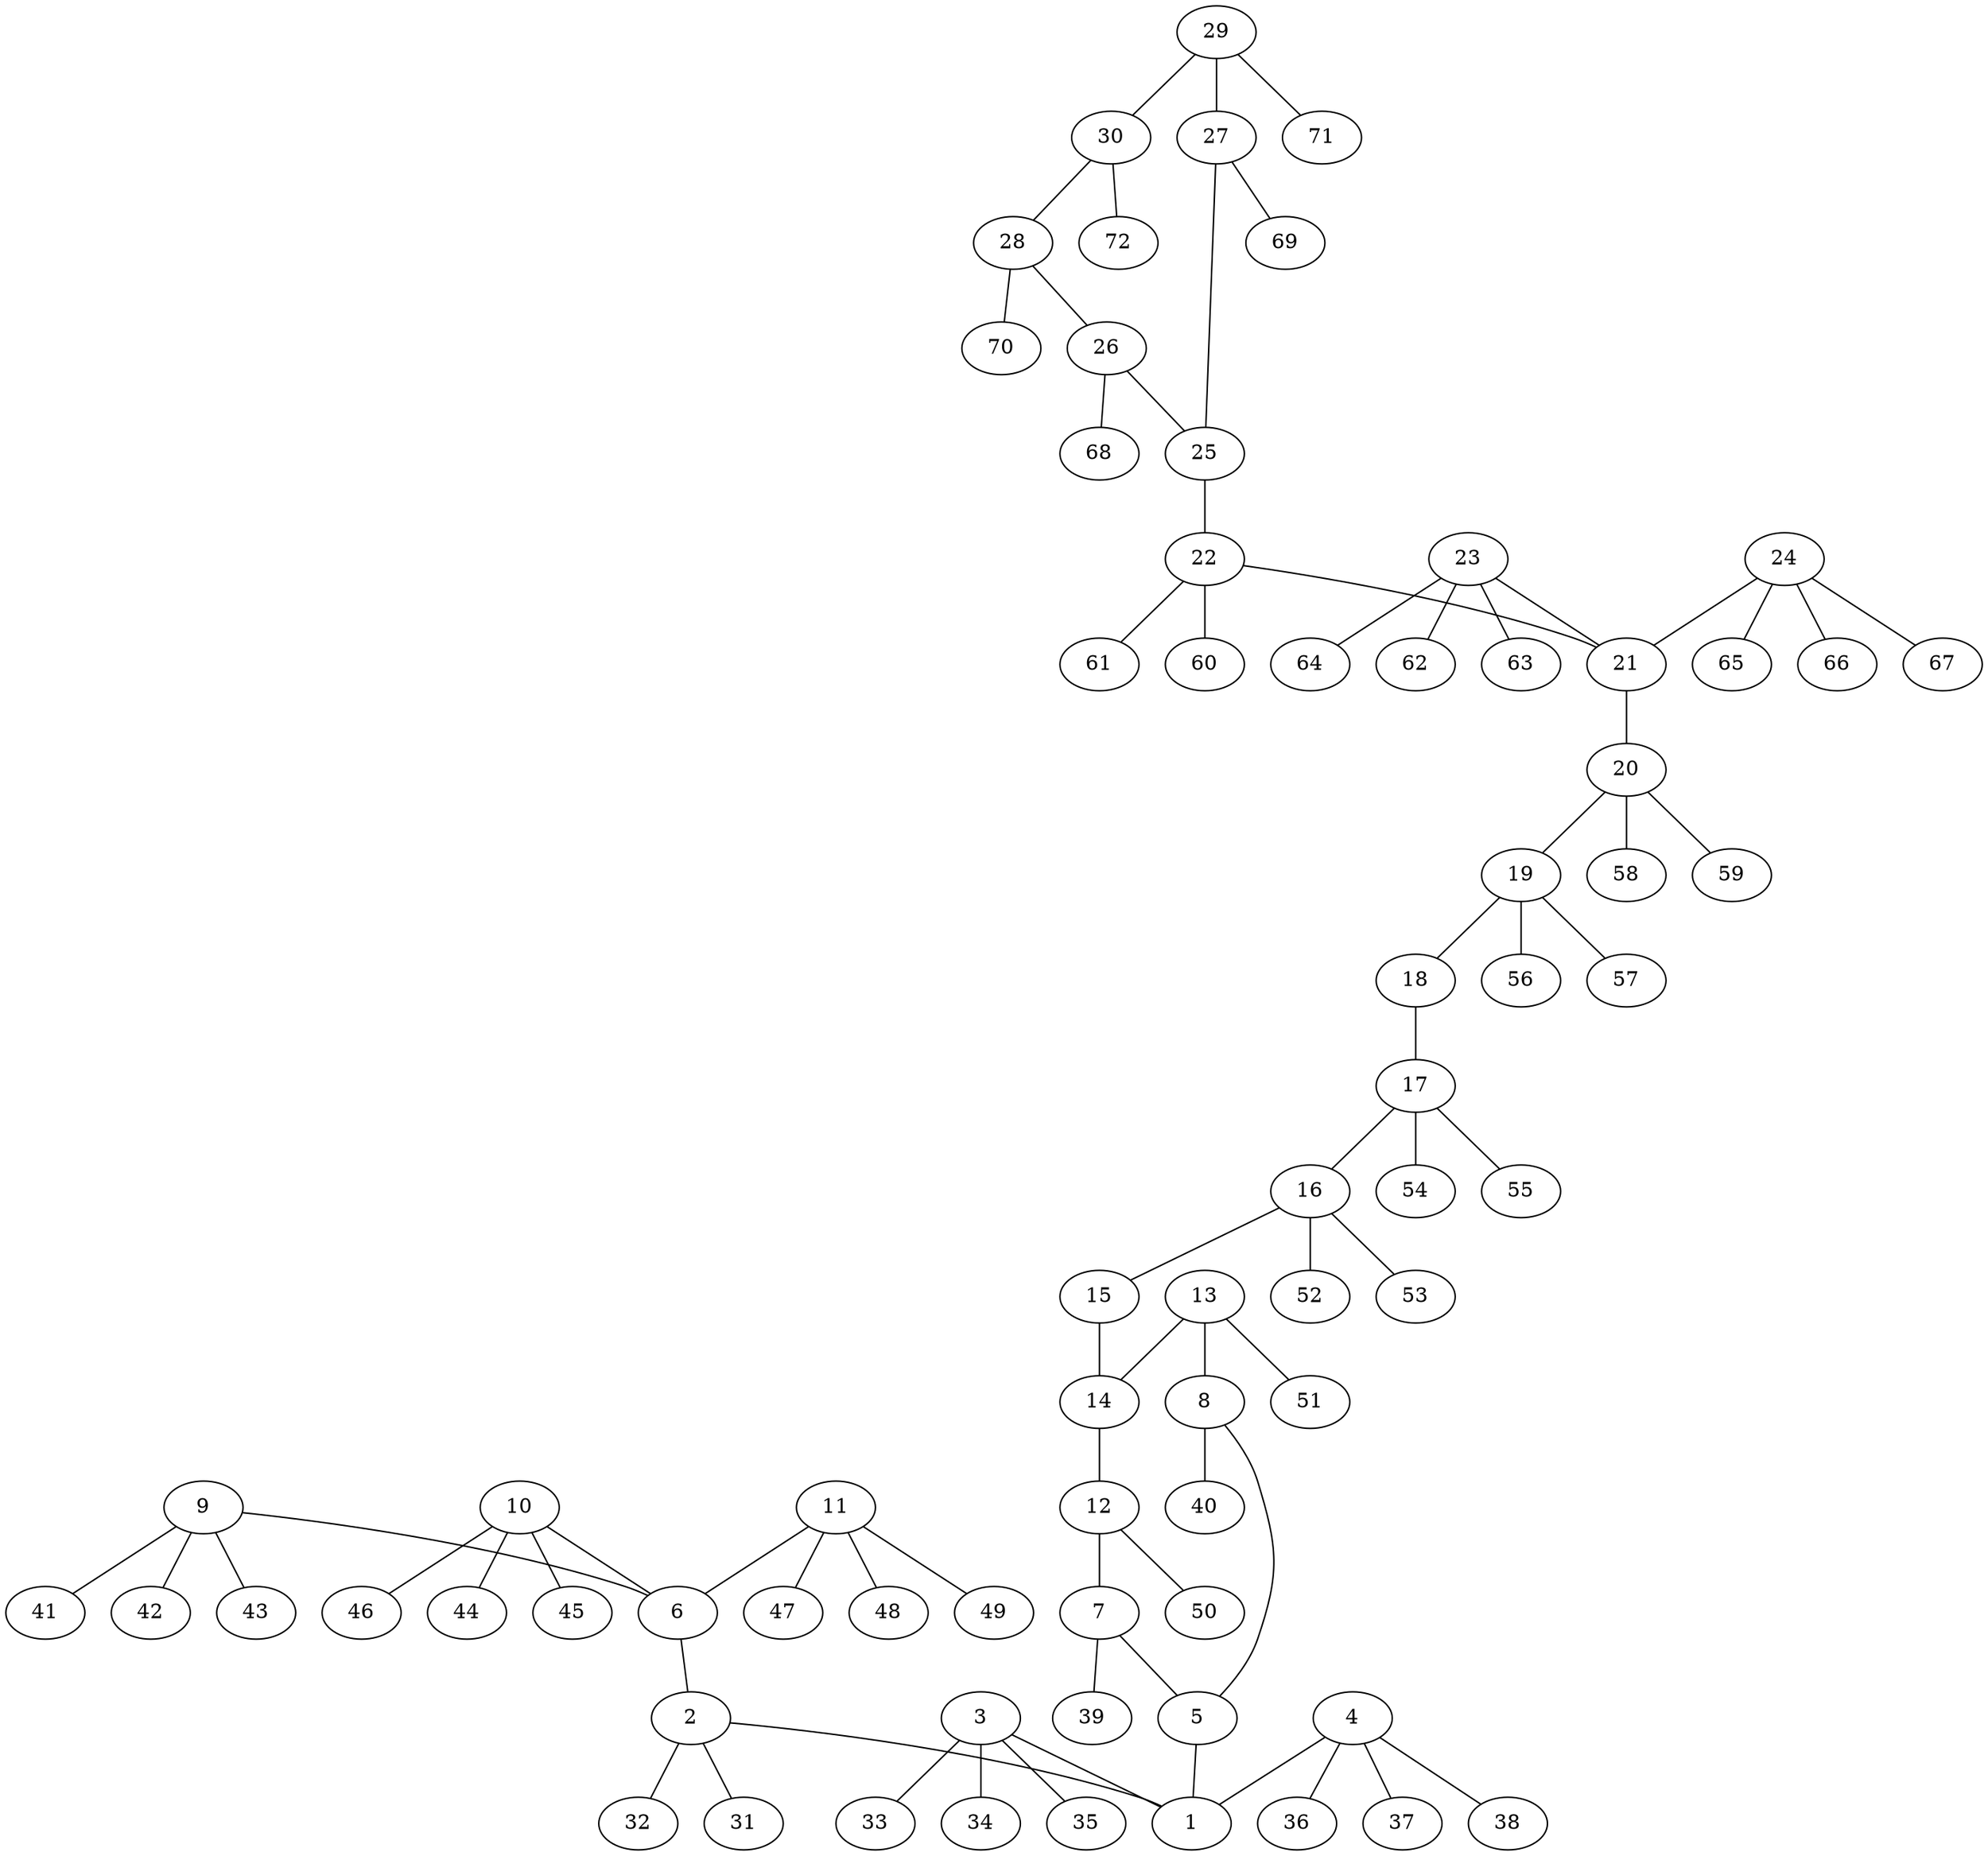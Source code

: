 graph molecule_3981 {
	1	 [chem=C];
	2	 [chem=C];
	2 -- 1	 [valence=1];
	31	 [chem=H];
	2 -- 31	 [valence=1];
	32	 [chem=H];
	2 -- 32	 [valence=1];
	3	 [chem=C];
	3 -- 1	 [valence=1];
	33	 [chem=H];
	3 -- 33	 [valence=1];
	34	 [chem=H];
	3 -- 34	 [valence=1];
	35	 [chem=H];
	3 -- 35	 [valence=1];
	4	 [chem=C];
	4 -- 1	 [valence=1];
	36	 [chem=H];
	4 -- 36	 [valence=1];
	37	 [chem=H];
	4 -- 37	 [valence=1];
	38	 [chem=H];
	4 -- 38	 [valence=1];
	5	 [chem=C];
	5 -- 1	 [valence=1];
	6	 [chem=C];
	6 -- 2	 [valence=1];
	7	 [chem=C];
	7 -- 5	 [valence=2];
	39	 [chem=H];
	7 -- 39	 [valence=1];
	8	 [chem=C];
	8 -- 5	 [valence=1];
	40	 [chem=H];
	8 -- 40	 [valence=1];
	9	 [chem=C];
	9 -- 6	 [valence=1];
	41	 [chem=H];
	9 -- 41	 [valence=1];
	42	 [chem=H];
	9 -- 42	 [valence=1];
	43	 [chem=H];
	9 -- 43	 [valence=1];
	10	 [chem=C];
	10 -- 6	 [valence=1];
	44	 [chem=H];
	10 -- 44	 [valence=1];
	45	 [chem=H];
	10 -- 45	 [valence=1];
	46	 [chem=H];
	10 -- 46	 [valence=1];
	11	 [chem=C];
	11 -- 6	 [valence=1];
	47	 [chem=H];
	11 -- 47	 [valence=1];
	48	 [chem=H];
	11 -- 48	 [valence=1];
	49	 [chem=H];
	11 -- 49	 [valence=1];
	12	 [chem=C];
	12 -- 7	 [valence=1];
	50	 [chem=H];
	12 -- 50	 [valence=1];
	13	 [chem=C];
	13 -- 8	 [valence=2];
	14	 [chem=C];
	13 -- 14	 [valence=1];
	51	 [chem=H];
	13 -- 51	 [valence=1];
	14 -- 12	 [valence=2];
	15	 [chem=O];
	15 -- 14	 [valence=1];
	16	 [chem=C];
	16 -- 15	 [valence=1];
	52	 [chem=H];
	16 -- 52	 [valence=1];
	53	 [chem=H];
	16 -- 53	 [valence=1];
	17	 [chem=C];
	17 -- 16	 [valence=1];
	54	 [chem=H];
	17 -- 54	 [valence=1];
	55	 [chem=H];
	17 -- 55	 [valence=1];
	18	 [chem=O];
	18 -- 17	 [valence=1];
	19	 [chem=C];
	19 -- 18	 [valence=1];
	56	 [chem=H];
	19 -- 56	 [valence=1];
	57	 [chem=H];
	19 -- 57	 [valence=1];
	20	 [chem=C];
	20 -- 19	 [valence=1];
	58	 [chem=H];
	20 -- 58	 [valence=1];
	59	 [chem=H];
	20 -- 59	 [valence=1];
	21	 [chem=N];
	21 -- 20	 [valence=1];
	22	 [chem=C];
	22 -- 21	 [valence=1];
	60	 [chem=H];
	22 -- 60	 [valence=1];
	61	 [chem=H];
	22 -- 61	 [valence=1];
	23	 [chem=C];
	23 -- 21	 [valence=1];
	62	 [chem=H];
	23 -- 62	 [valence=1];
	63	 [chem=H];
	23 -- 63	 [valence=1];
	64	 [chem=H];
	23 -- 64	 [valence=1];
	24	 [chem=C];
	24 -- 21	 [valence=1];
	65	 [chem=H];
	24 -- 65	 [valence=1];
	66	 [chem=H];
	24 -- 66	 [valence=1];
	67	 [chem=H];
	24 -- 67	 [valence=1];
	25	 [chem=C];
	25 -- 22	 [valence=1];
	26	 [chem=C];
	26 -- 25	 [valence=2];
	68	 [chem=H];
	26 -- 68	 [valence=1];
	27	 [chem=C];
	27 -- 25	 [valence=1];
	69	 [chem=H];
	27 -- 69	 [valence=1];
	28	 [chem=C];
	28 -- 26	 [valence=1];
	70	 [chem=H];
	28 -- 70	 [valence=1];
	29	 [chem=C];
	29 -- 27	 [valence=2];
	30	 [chem=C];
	29 -- 30	 [valence=1];
	71	 [chem=H];
	29 -- 71	 [valence=1];
	30 -- 28	 [valence=2];
	72	 [chem=H];
	30 -- 72	 [valence=1];
}
